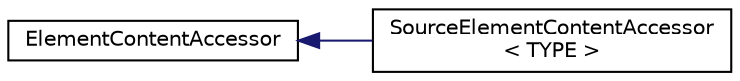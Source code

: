 digraph "クラス階層図"
{
  edge [fontname="Helvetica",fontsize="10",labelfontname="Helvetica",labelfontsize="10"];
  node [fontname="Helvetica",fontsize="10",shape=record];
  rankdir="LR";
  Node0 [label="ElementContentAccessor",height=0.2,width=0.4,color="black", fillcolor="white", style="filled",URL="$struct_element_content_accessor.html"];
  Node0 -> Node1 [dir="back",color="midnightblue",fontsize="10",style="solid",fontname="Helvetica"];
  Node1 [label="SourceElementContentAccessor\l\< TYPE \>",height=0.2,width=0.4,color="black", fillcolor="white", style="filled",URL="$struct_source_element_content_accessor.html"];
}
